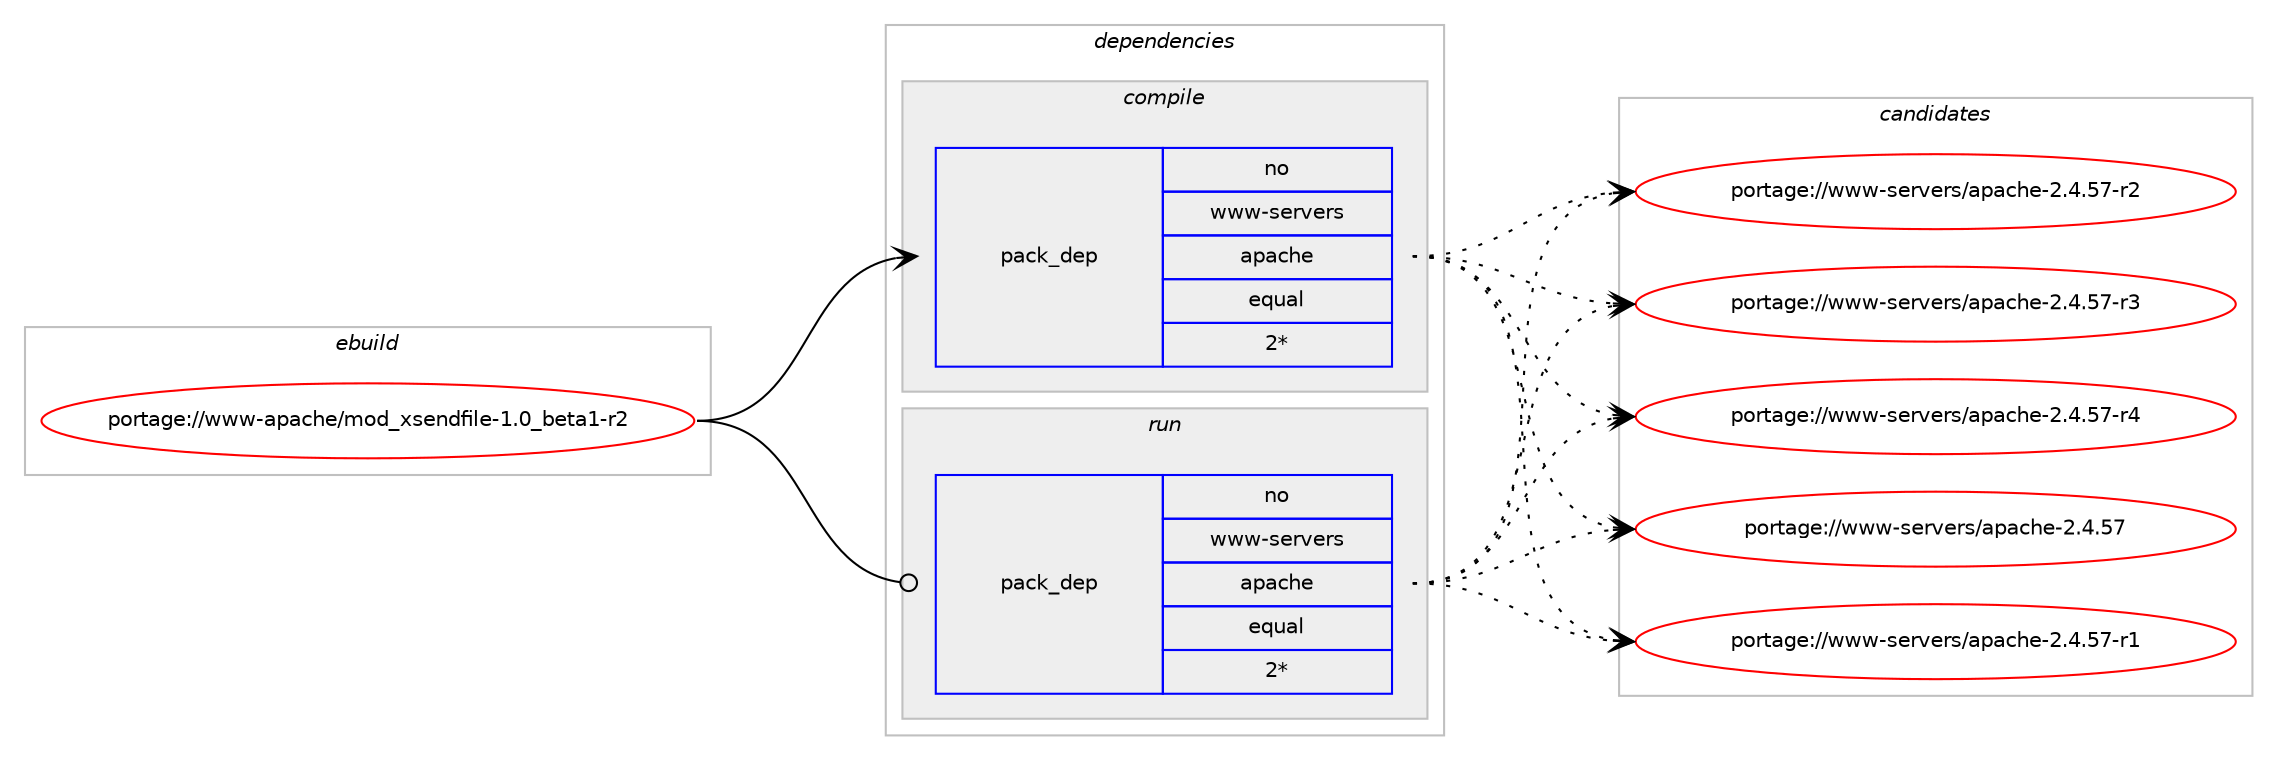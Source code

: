 digraph prolog {

# *************
# Graph options
# *************

newrank=true;
concentrate=true;
compound=true;
graph [rankdir=LR,fontname=Helvetica,fontsize=10,ranksep=1.5];#, ranksep=2.5, nodesep=0.2];
edge  [arrowhead=vee];
node  [fontname=Helvetica,fontsize=10];

# **********
# The ebuild
# **********

subgraph cluster_leftcol {
color=gray;
rank=same;
label=<<i>ebuild</i>>;
id [label="portage://www-apache/mod_xsendfile-1.0_beta1-r2", color=red, width=4, href="../www-apache/mod_xsendfile-1.0_beta1-r2.svg"];
}

# ****************
# The dependencies
# ****************

subgraph cluster_midcol {
color=gray;
label=<<i>dependencies</i>>;
subgraph cluster_compile {
fillcolor="#eeeeee";
style=filled;
label=<<i>compile</i>>;
subgraph pack391 {
dependency584 [label=<<TABLE BORDER="0" CELLBORDER="1" CELLSPACING="0" CELLPADDING="4" WIDTH="220"><TR><TD ROWSPAN="6" CELLPADDING="30">pack_dep</TD></TR><TR><TD WIDTH="110">no</TD></TR><TR><TD>www-servers</TD></TR><TR><TD>apache</TD></TR><TR><TD>equal</TD></TR><TR><TD>2*</TD></TR></TABLE>>, shape=none, color=blue];
}
id:e -> dependency584:w [weight=20,style="solid",arrowhead="vee"];
}
subgraph cluster_compileandrun {
fillcolor="#eeeeee";
style=filled;
label=<<i>compile and run</i>>;
}
subgraph cluster_run {
fillcolor="#eeeeee";
style=filled;
label=<<i>run</i>>;
subgraph pack392 {
dependency585 [label=<<TABLE BORDER="0" CELLBORDER="1" CELLSPACING="0" CELLPADDING="4" WIDTH="220"><TR><TD ROWSPAN="6" CELLPADDING="30">pack_dep</TD></TR><TR><TD WIDTH="110">no</TD></TR><TR><TD>www-servers</TD></TR><TR><TD>apache</TD></TR><TR><TD>equal</TD></TR><TR><TD>2*</TD></TR></TABLE>>, shape=none, color=blue];
}
id:e -> dependency585:w [weight=20,style="solid",arrowhead="odot"];
}
}

# **************
# The candidates
# **************

subgraph cluster_choices {
rank=same;
color=gray;
label=<<i>candidates</i>>;

subgraph choice391 {
color=black;
nodesep=1;
choice119119119451151011141181011141154797112979910410145504652465355 [label="portage://www-servers/apache-2.4.57", color=red, width=4,href="../www-servers/apache-2.4.57.svg"];
choice1191191194511510111411810111411547971129799104101455046524653554511449 [label="portage://www-servers/apache-2.4.57-r1", color=red, width=4,href="../www-servers/apache-2.4.57-r1.svg"];
choice1191191194511510111411810111411547971129799104101455046524653554511450 [label="portage://www-servers/apache-2.4.57-r2", color=red, width=4,href="../www-servers/apache-2.4.57-r2.svg"];
choice1191191194511510111411810111411547971129799104101455046524653554511451 [label="portage://www-servers/apache-2.4.57-r3", color=red, width=4,href="../www-servers/apache-2.4.57-r3.svg"];
choice1191191194511510111411810111411547971129799104101455046524653554511452 [label="portage://www-servers/apache-2.4.57-r4", color=red, width=4,href="../www-servers/apache-2.4.57-r4.svg"];
dependency584:e -> choice119119119451151011141181011141154797112979910410145504652465355:w [style=dotted,weight="100"];
dependency584:e -> choice1191191194511510111411810111411547971129799104101455046524653554511449:w [style=dotted,weight="100"];
dependency584:e -> choice1191191194511510111411810111411547971129799104101455046524653554511450:w [style=dotted,weight="100"];
dependency584:e -> choice1191191194511510111411810111411547971129799104101455046524653554511451:w [style=dotted,weight="100"];
dependency584:e -> choice1191191194511510111411810111411547971129799104101455046524653554511452:w [style=dotted,weight="100"];
}
subgraph choice392 {
color=black;
nodesep=1;
choice119119119451151011141181011141154797112979910410145504652465355 [label="portage://www-servers/apache-2.4.57", color=red, width=4,href="../www-servers/apache-2.4.57.svg"];
choice1191191194511510111411810111411547971129799104101455046524653554511449 [label="portage://www-servers/apache-2.4.57-r1", color=red, width=4,href="../www-servers/apache-2.4.57-r1.svg"];
choice1191191194511510111411810111411547971129799104101455046524653554511450 [label="portage://www-servers/apache-2.4.57-r2", color=red, width=4,href="../www-servers/apache-2.4.57-r2.svg"];
choice1191191194511510111411810111411547971129799104101455046524653554511451 [label="portage://www-servers/apache-2.4.57-r3", color=red, width=4,href="../www-servers/apache-2.4.57-r3.svg"];
choice1191191194511510111411810111411547971129799104101455046524653554511452 [label="portage://www-servers/apache-2.4.57-r4", color=red, width=4,href="../www-servers/apache-2.4.57-r4.svg"];
dependency585:e -> choice119119119451151011141181011141154797112979910410145504652465355:w [style=dotted,weight="100"];
dependency585:e -> choice1191191194511510111411810111411547971129799104101455046524653554511449:w [style=dotted,weight="100"];
dependency585:e -> choice1191191194511510111411810111411547971129799104101455046524653554511450:w [style=dotted,weight="100"];
dependency585:e -> choice1191191194511510111411810111411547971129799104101455046524653554511451:w [style=dotted,weight="100"];
dependency585:e -> choice1191191194511510111411810111411547971129799104101455046524653554511452:w [style=dotted,weight="100"];
}
}

}
